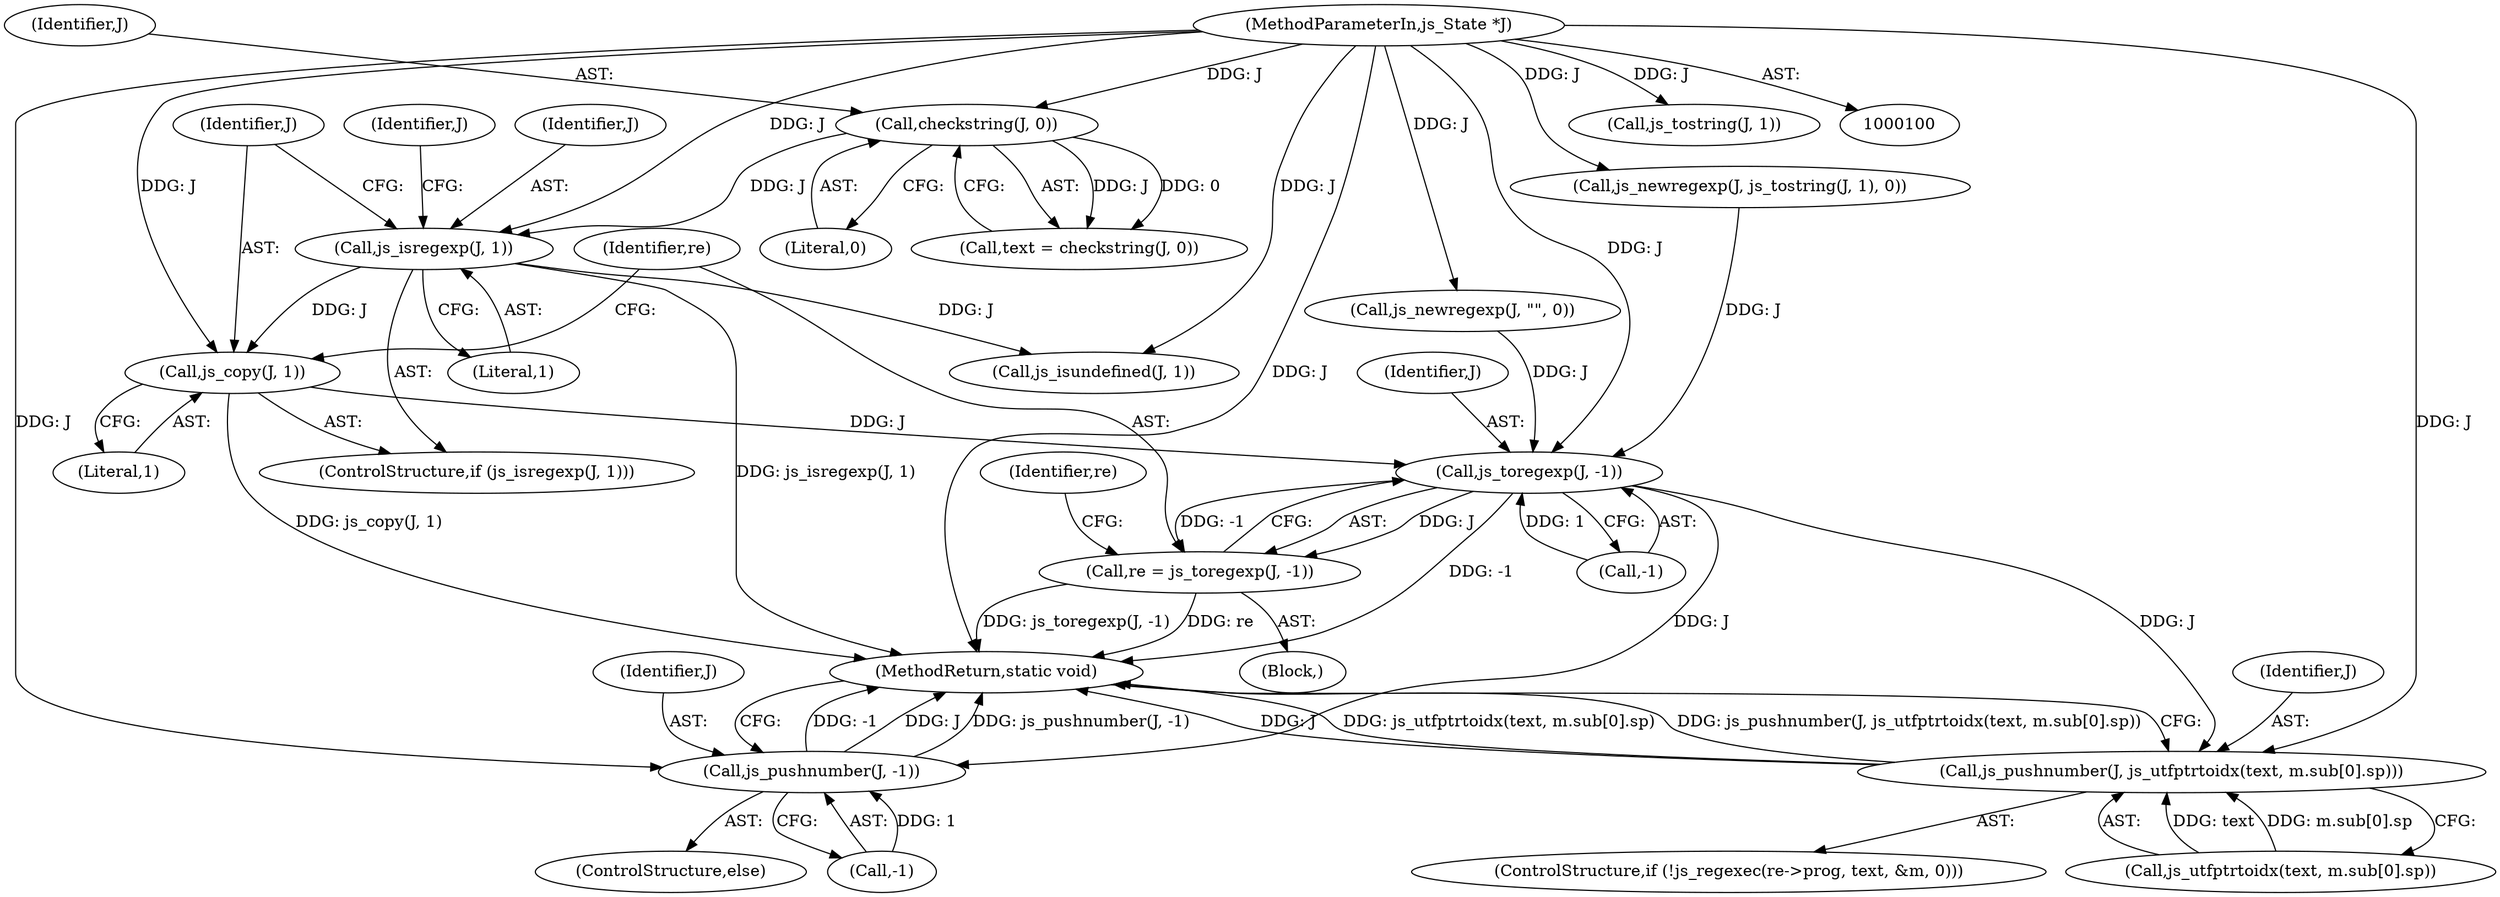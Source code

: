 digraph "0_mujs_00d4606c3baf813b7b1c176823b2729bf51002a2_3@API" {
"1000115" [label="(Call,js_copy(J, 1))"];
"1000112" [label="(Call,js_isregexp(J, 1))"];
"1000108" [label="(Call,checkstring(J, 0))"];
"1000101" [label="(MethodParameterIn,js_State *J)"];
"1000136" [label="(Call,js_toregexp(J, -1))"];
"1000134" [label="(Call,re = js_toregexp(J, -1))"];
"1000150" [label="(Call,js_pushnumber(J, js_utfptrtoidx(text, m.sub[0].sp)))"];
"1000162" [label="(Call,js_pushnumber(J, -1))"];
"1000116" [label="(Identifier,J)"];
"1000161" [label="(ControlStructure,else)"];
"1000114" [label="(Literal,1)"];
"1000128" [label="(Call,js_newregexp(J, js_tostring(J, 1), 0))"];
"1000137" [label="(Identifier,J)"];
"1000150" [label="(Call,js_pushnumber(J, js_utfptrtoidx(text, m.sub[0].sp)))"];
"1000134" [label="(Call,re = js_toregexp(J, -1))"];
"1000123" [label="(Call,js_newregexp(J, \"\", 0))"];
"1000152" [label="(Call,js_utfptrtoidx(text, m.sub[0].sp))"];
"1000166" [label="(MethodReturn,static void)"];
"1000115" [label="(Call,js_copy(J, 1))"];
"1000164" [label="(Call,-1)"];
"1000120" [label="(Call,js_isundefined(J, 1))"];
"1000140" [label="(ControlStructure,if (!js_regexec(re->prog, text, &m, 0)))"];
"1000110" [label="(Literal,0)"];
"1000162" [label="(Call,js_pushnumber(J, -1))"];
"1000138" [label="(Call,-1)"];
"1000108" [label="(Call,checkstring(J, 0))"];
"1000130" [label="(Call,js_tostring(J, 1))"];
"1000144" [label="(Identifier,re)"];
"1000117" [label="(Literal,1)"];
"1000135" [label="(Identifier,re)"];
"1000121" [label="(Identifier,J)"];
"1000112" [label="(Call,js_isregexp(J, 1))"];
"1000111" [label="(ControlStructure,if (js_isregexp(J, 1)))"];
"1000106" [label="(Call,text = checkstring(J, 0))"];
"1000101" [label="(MethodParameterIn,js_State *J)"];
"1000102" [label="(Block,)"];
"1000113" [label="(Identifier,J)"];
"1000163" [label="(Identifier,J)"];
"1000109" [label="(Identifier,J)"];
"1000151" [label="(Identifier,J)"];
"1000136" [label="(Call,js_toregexp(J, -1))"];
"1000115" -> "1000111"  [label="AST: "];
"1000115" -> "1000117"  [label="CFG: "];
"1000116" -> "1000115"  [label="AST: "];
"1000117" -> "1000115"  [label="AST: "];
"1000135" -> "1000115"  [label="CFG: "];
"1000115" -> "1000166"  [label="DDG: js_copy(J, 1)"];
"1000112" -> "1000115"  [label="DDG: J"];
"1000101" -> "1000115"  [label="DDG: J"];
"1000115" -> "1000136"  [label="DDG: J"];
"1000112" -> "1000111"  [label="AST: "];
"1000112" -> "1000114"  [label="CFG: "];
"1000113" -> "1000112"  [label="AST: "];
"1000114" -> "1000112"  [label="AST: "];
"1000116" -> "1000112"  [label="CFG: "];
"1000121" -> "1000112"  [label="CFG: "];
"1000112" -> "1000166"  [label="DDG: js_isregexp(J, 1)"];
"1000108" -> "1000112"  [label="DDG: J"];
"1000101" -> "1000112"  [label="DDG: J"];
"1000112" -> "1000120"  [label="DDG: J"];
"1000108" -> "1000106"  [label="AST: "];
"1000108" -> "1000110"  [label="CFG: "];
"1000109" -> "1000108"  [label="AST: "];
"1000110" -> "1000108"  [label="AST: "];
"1000106" -> "1000108"  [label="CFG: "];
"1000108" -> "1000106"  [label="DDG: J"];
"1000108" -> "1000106"  [label="DDG: 0"];
"1000101" -> "1000108"  [label="DDG: J"];
"1000101" -> "1000100"  [label="AST: "];
"1000101" -> "1000166"  [label="DDG: J"];
"1000101" -> "1000120"  [label="DDG: J"];
"1000101" -> "1000123"  [label="DDG: J"];
"1000101" -> "1000128"  [label="DDG: J"];
"1000101" -> "1000130"  [label="DDG: J"];
"1000101" -> "1000136"  [label="DDG: J"];
"1000101" -> "1000150"  [label="DDG: J"];
"1000101" -> "1000162"  [label="DDG: J"];
"1000136" -> "1000134"  [label="AST: "];
"1000136" -> "1000138"  [label="CFG: "];
"1000137" -> "1000136"  [label="AST: "];
"1000138" -> "1000136"  [label="AST: "];
"1000134" -> "1000136"  [label="CFG: "];
"1000136" -> "1000166"  [label="DDG: -1"];
"1000136" -> "1000134"  [label="DDG: J"];
"1000136" -> "1000134"  [label="DDG: -1"];
"1000128" -> "1000136"  [label="DDG: J"];
"1000123" -> "1000136"  [label="DDG: J"];
"1000138" -> "1000136"  [label="DDG: 1"];
"1000136" -> "1000150"  [label="DDG: J"];
"1000136" -> "1000162"  [label="DDG: J"];
"1000134" -> "1000102"  [label="AST: "];
"1000135" -> "1000134"  [label="AST: "];
"1000144" -> "1000134"  [label="CFG: "];
"1000134" -> "1000166"  [label="DDG: re"];
"1000134" -> "1000166"  [label="DDG: js_toregexp(J, -1)"];
"1000150" -> "1000140"  [label="AST: "];
"1000150" -> "1000152"  [label="CFG: "];
"1000151" -> "1000150"  [label="AST: "];
"1000152" -> "1000150"  [label="AST: "];
"1000166" -> "1000150"  [label="CFG: "];
"1000150" -> "1000166"  [label="DDG: J"];
"1000150" -> "1000166"  [label="DDG: js_utfptrtoidx(text, m.sub[0].sp)"];
"1000150" -> "1000166"  [label="DDG: js_pushnumber(J, js_utfptrtoidx(text, m.sub[0].sp))"];
"1000152" -> "1000150"  [label="DDG: text"];
"1000152" -> "1000150"  [label="DDG: m.sub[0].sp"];
"1000162" -> "1000161"  [label="AST: "];
"1000162" -> "1000164"  [label="CFG: "];
"1000163" -> "1000162"  [label="AST: "];
"1000164" -> "1000162"  [label="AST: "];
"1000166" -> "1000162"  [label="CFG: "];
"1000162" -> "1000166"  [label="DDG: -1"];
"1000162" -> "1000166"  [label="DDG: J"];
"1000162" -> "1000166"  [label="DDG: js_pushnumber(J, -1)"];
"1000164" -> "1000162"  [label="DDG: 1"];
}
